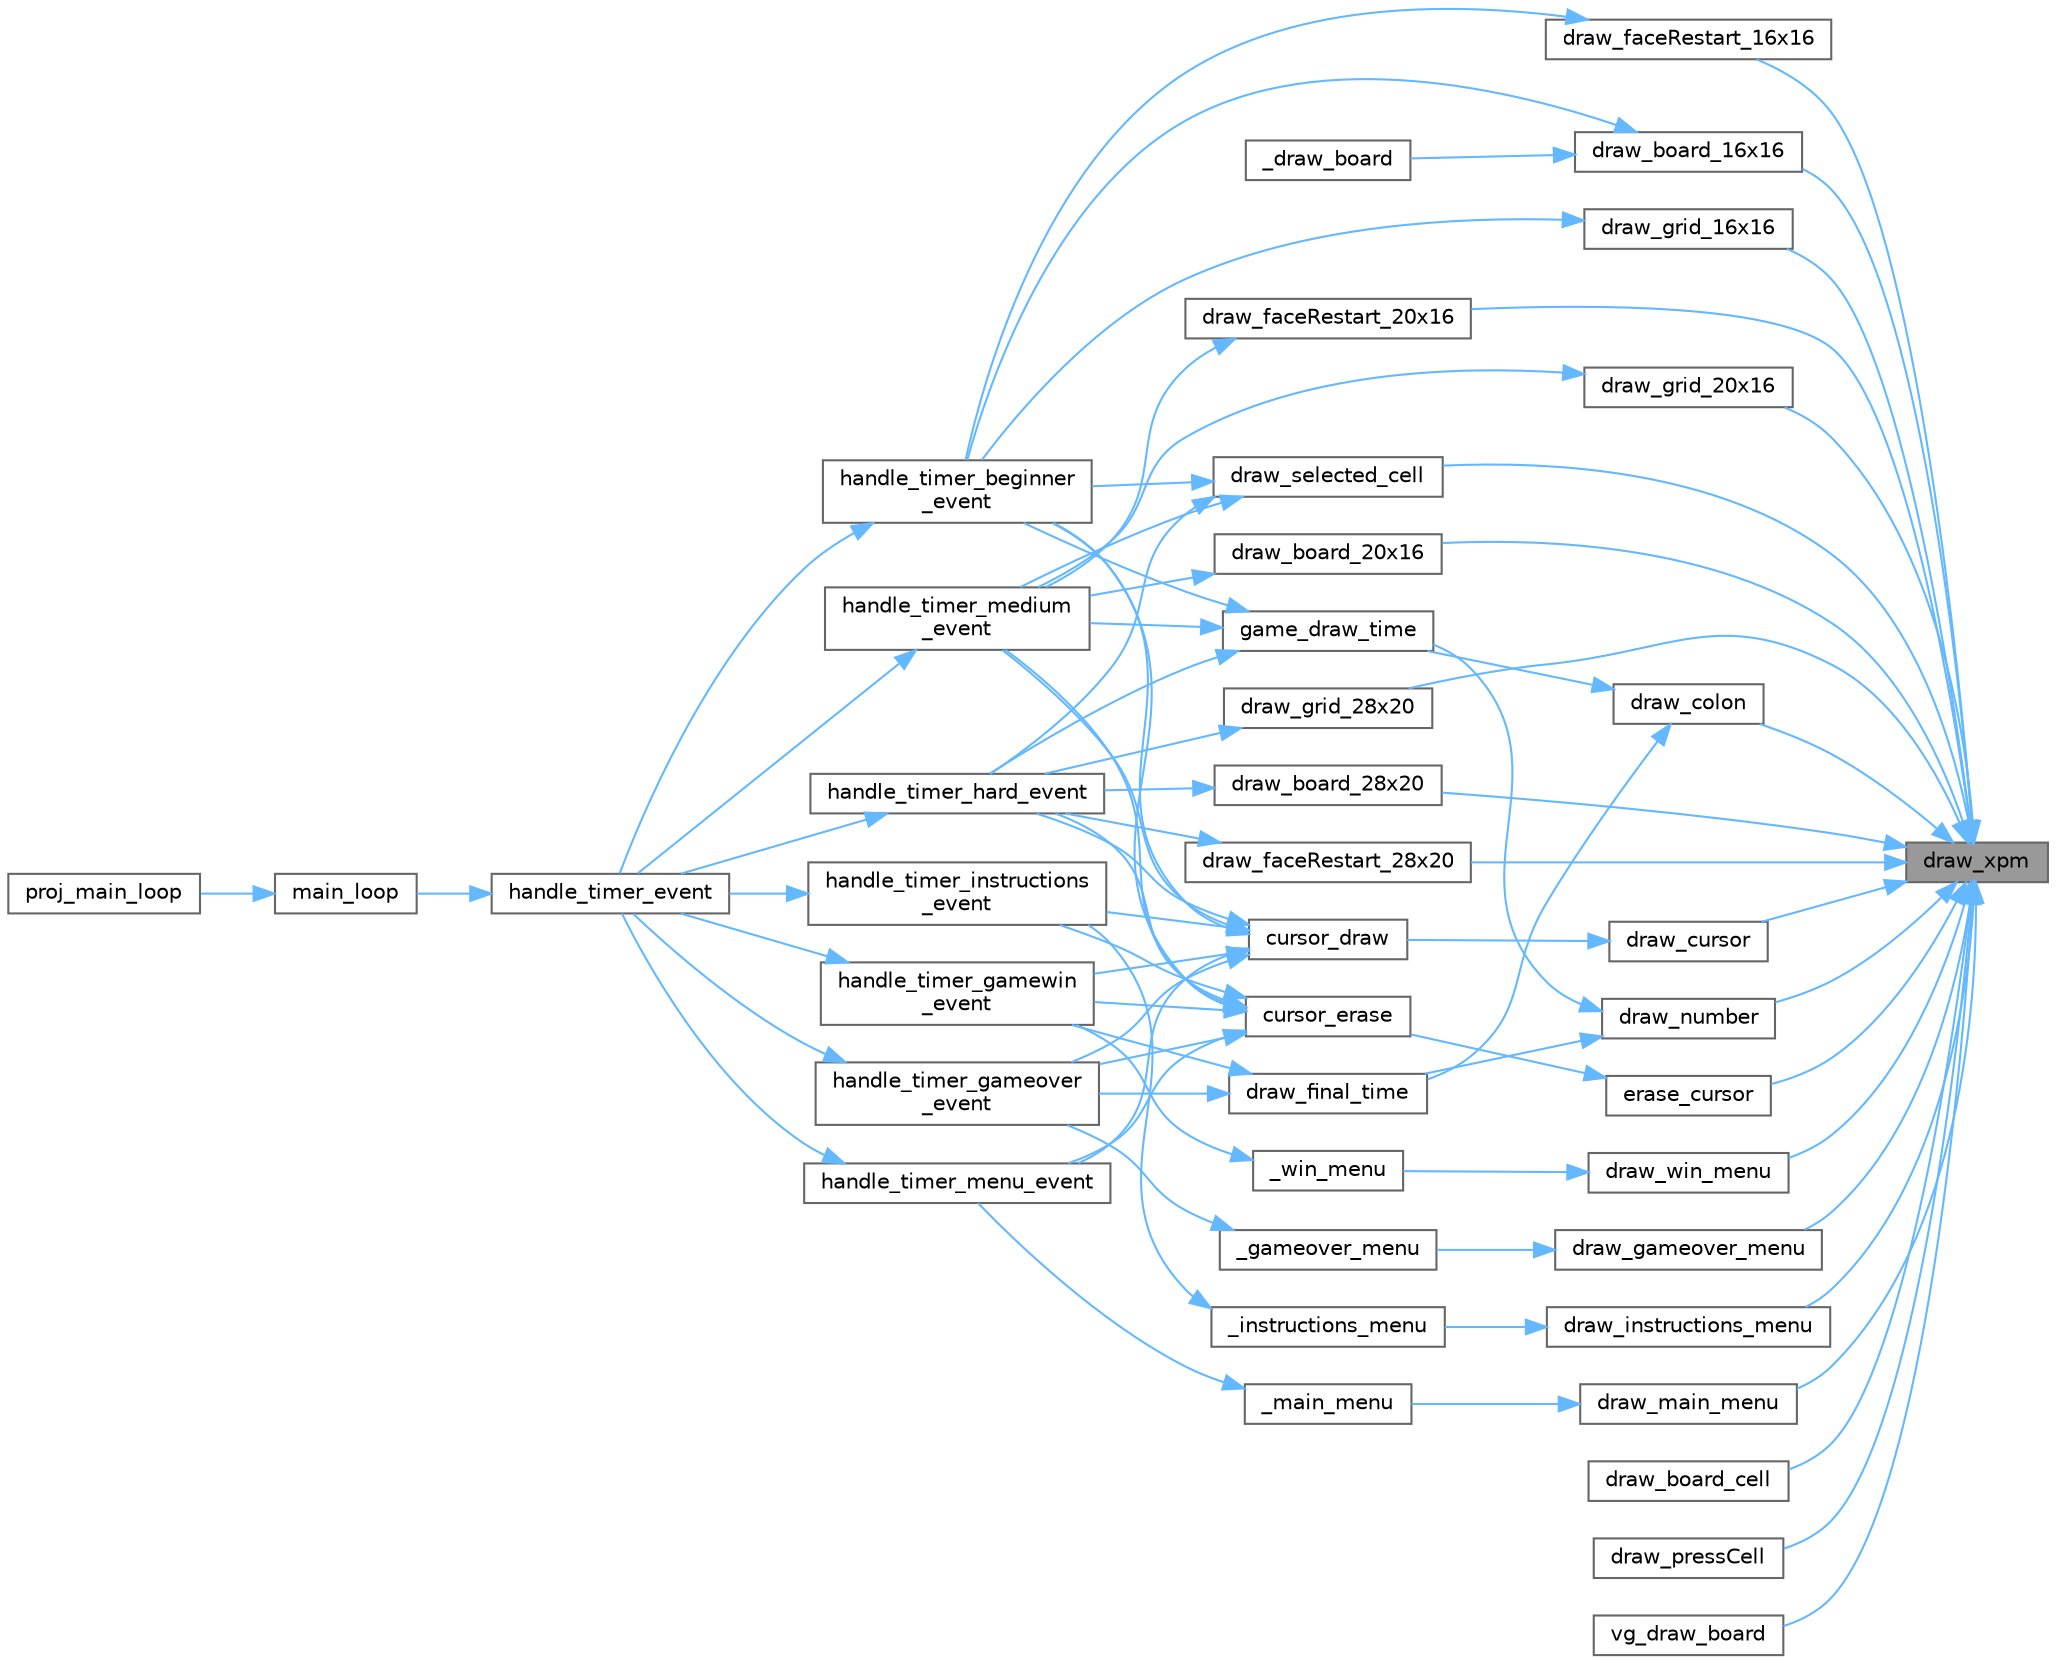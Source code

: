 digraph "draw_xpm"
{
 // LATEX_PDF_SIZE
  bgcolor="transparent";
  edge [fontname=Helvetica,fontsize=10,labelfontname=Helvetica,labelfontsize=10];
  node [fontname=Helvetica,fontsize=10,shape=box,height=0.2,width=0.4];
  rankdir="RL";
  Node1 [label="draw_xpm",height=0.2,width=0.4,color="gray40", fillcolor="grey60", style="filled", fontcolor="black",tooltip="This function prints a xmp image to the display."];
  Node1 -> Node2 [dir="back",color="steelblue1",style="solid"];
  Node2 [label="draw_board_16x16",height=0.2,width=0.4,color="grey40", fillcolor="white", style="filled",URL="$display_8c.html#a9144e9ab98a9800b7382fba53b72471d",tooltip="This function draws the 16x16 game board on the screen."];
  Node2 -> Node3 [dir="back",color="steelblue1",style="solid"];
  Node3 [label="_draw_board",height=0.2,width=0.4,color="grey40", fillcolor="white", style="filled",URL="$game__state_8c.html#a2197621c2978ad9dabc69238471854f7",tooltip="This function calls the specific draw function for a 16x16 board to draw the game board on the screen..."];
  Node2 -> Node4 [dir="back",color="steelblue1",style="solid"];
  Node4 [label="handle_timer_beginner\l_event",height=0.2,width=0.4,color="grey40", fillcolor="white", style="filled",URL="$timer__event__handler_8c.html#a8106261cef7f0c9feb4ebd2379fc32e6",tooltip="This function updates the game state and performs necessary actions based on the timer event during b..."];
  Node4 -> Node5 [dir="back",color="steelblue1",style="solid"];
  Node5 [label="handle_timer_event",height=0.2,width=0.4,color="grey40", fillcolor="white", style="filled",URL="$timer__event__handler_8c.html#af11116ed560ac78b44861167288f492c",tooltip="This function handles timer events."];
  Node5 -> Node6 [dir="back",color="steelblue1",style="solid"];
  Node6 [label="main_loop",height=0.2,width=0.4,color="grey40", fillcolor="white", style="filled",URL="$int__manager_8c.html#a24285aea4a27f96c321b2628788e9a57",tooltip="Main loop of the system. This function enters the main loop of the system and continuously waits for ..."];
  Node6 -> Node7 [dir="back",color="steelblue1",style="solid"];
  Node7 [label="proj_main_loop",height=0.2,width=0.4,color="grey40", fillcolor="white", style="filled",URL="$main_8c.html#a2a16f651eccbd248e1ad3b3b924b143b",tooltip=" "];
  Node1 -> Node8 [dir="back",color="steelblue1",style="solid"];
  Node8 [label="draw_board_20x16",height=0.2,width=0.4,color="grey40", fillcolor="white", style="filled",URL="$display_8c.html#a631f72b13e6bb830b3ce77d742c10359",tooltip="This function draws the 20x16 game board on the screen."];
  Node8 -> Node9 [dir="back",color="steelblue1",style="solid"];
  Node9 [label="handle_timer_medium\l_event",height=0.2,width=0.4,color="grey40", fillcolor="white", style="filled",URL="$timer__event__handler_8c.html#abb32705f822ab136d26b5ad9fd97885a",tooltip="This function updates the game state and performs necessary actions based on the timer event during m..."];
  Node9 -> Node5 [dir="back",color="steelblue1",style="solid"];
  Node1 -> Node10 [dir="back",color="steelblue1",style="solid"];
  Node10 [label="draw_board_28x20",height=0.2,width=0.4,color="grey40", fillcolor="white", style="filled",URL="$display_8c.html#a174d6af7b755d657e5f8c6d9f3e49a91",tooltip="This function draws the 28x20 game board on the screen."];
  Node10 -> Node11 [dir="back",color="steelblue1",style="solid"];
  Node11 [label="handle_timer_hard_event",height=0.2,width=0.4,color="grey40", fillcolor="white", style="filled",URL="$timer__event__handler_8c.html#a32fd80487b166dcfae4866b4b5d53676",tooltip="This function updates the game state and performs necessary actions based on the timer event during h..."];
  Node11 -> Node5 [dir="back",color="steelblue1",style="solid"];
  Node1 -> Node12 [dir="back",color="steelblue1",style="solid"];
  Node12 [label="draw_board_cell",height=0.2,width=0.4,color="grey40", fillcolor="white", style="filled",URL="$video_8c.html#a7fb16bf2f02996a1a195a16c9c7bdd8a",tooltip="This function draws an individual cell of the game board on the screen using the provided XPM image."];
  Node1 -> Node13 [dir="back",color="steelblue1",style="solid"];
  Node13 [label="draw_colon",height=0.2,width=0.4,color="grey40", fillcolor="white", style="filled",URL="$display_8c.html#a179e5407907bfb96d92248cd0d0f9be7",tooltip="This function draws a colon symbol on the screen at the specified position."];
  Node13 -> Node14 [dir="back",color="steelblue1",style="solid"];
  Node14 [label="draw_final_time",height=0.2,width=0.4,color="grey40", fillcolor="white", style="filled",URL="$display_8c.html#a76699761812d390f73ade4e7bdcf448e",tooltip="This function draws the final time on the screen."];
  Node14 -> Node15 [dir="back",color="steelblue1",style="solid"];
  Node15 [label="handle_timer_gameover\l_event",height=0.2,width=0.4,color="grey40", fillcolor="white", style="filled",URL="$timer__event__handler_8c.html#a02ff713b20cb36ebdc14c02b8003a374",tooltip="This function updates the game state and performs necessary actions based on the timer event when the..."];
  Node15 -> Node5 [dir="back",color="steelblue1",style="solid"];
  Node14 -> Node16 [dir="back",color="steelblue1",style="solid"];
  Node16 [label="handle_timer_gamewin\l_event",height=0.2,width=0.4,color="grey40", fillcolor="white", style="filled",URL="$timer__event__handler_8c.html#a955843ddc25192b0d7a2cc24ae0b69f8",tooltip="This function updates the game state and performs necessary actions based on the timer event when the..."];
  Node16 -> Node5 [dir="back",color="steelblue1",style="solid"];
  Node13 -> Node17 [dir="back",color="steelblue1",style="solid"];
  Node17 [label="game_draw_time",height=0.2,width=0.4,color="grey40", fillcolor="white", style="filled",URL="$game__state_8c.html#a23cfb3dd9d42ed95c9e3e527c427ed30",tooltip="This function calculates the elapsed time since the game started and displays it in the format \"mm:ss..."];
  Node17 -> Node4 [dir="back",color="steelblue1",style="solid"];
  Node17 -> Node11 [dir="back",color="steelblue1",style="solid"];
  Node17 -> Node9 [dir="back",color="steelblue1",style="solid"];
  Node1 -> Node18 [dir="back",color="steelblue1",style="solid"];
  Node18 [label="draw_cursor",height=0.2,width=0.4,color="grey40", fillcolor="white", style="filled",URL="$display_8c.html#a58b56a9af02d37c0b66d88674e579da3",tooltip="This function is responsible for drawing the cursor on the screen at the specified coordinates (x,..."];
  Node18 -> Node19 [dir="back",color="steelblue1",style="solid"];
  Node19 [label="cursor_draw",height=0.2,width=0.4,color="grey40", fillcolor="white", style="filled",URL="$game__state_8c.html#a36951ff3bd81205b3d399c2735d38b59",tooltip="This function takes the current position of the cursor and draws it on the screen."];
  Node19 -> Node4 [dir="back",color="steelblue1",style="solid"];
  Node19 -> Node15 [dir="back",color="steelblue1",style="solid"];
  Node19 -> Node16 [dir="back",color="steelblue1",style="solid"];
  Node19 -> Node11 [dir="back",color="steelblue1",style="solid"];
  Node19 -> Node20 [dir="back",color="steelblue1",style="solid"];
  Node20 [label="handle_timer_instructions\l_event",height=0.2,width=0.4,color="grey40", fillcolor="white", style="filled",URL="$timer__event__handler_8c.html#a0413a4439fdbb8afc336478f9fa96482",tooltip="This function handles timer events in the \"INSTRUCTIONS\" state."];
  Node20 -> Node5 [dir="back",color="steelblue1",style="solid"];
  Node19 -> Node9 [dir="back",color="steelblue1",style="solid"];
  Node19 -> Node21 [dir="back",color="steelblue1",style="solid"];
  Node21 [label="handle_timer_menu_event",height=0.2,width=0.4,color="grey40", fillcolor="white", style="filled",URL="$timer__event__handler_8c.html#aa048f34f3e38cdd76ac0a982f9cd8663",tooltip="This function handles timer events in the \"MAIN_MENU\" state."];
  Node21 -> Node5 [dir="back",color="steelblue1",style="solid"];
  Node1 -> Node22 [dir="back",color="steelblue1",style="solid"];
  Node22 [label="draw_faceRestart_16x16",height=0.2,width=0.4,color="grey40", fillcolor="white", style="filled",URL="$display_8c.html#a9ea00b036c65c786e005faf7f5364d4c",tooltip="This function draws the \"face restart\" image on the screen at a specific position in the 16x16 game b..."];
  Node22 -> Node4 [dir="back",color="steelblue1",style="solid"];
  Node1 -> Node23 [dir="back",color="steelblue1",style="solid"];
  Node23 [label="draw_faceRestart_20x16",height=0.2,width=0.4,color="grey40", fillcolor="white", style="filled",URL="$display_8c.html#a8d46a9bea15758a57e2cbd5214f8faff",tooltip="This function draws the \"face restart\" image on the screen at a specific position in the 20x16 game b..."];
  Node23 -> Node9 [dir="back",color="steelblue1",style="solid"];
  Node1 -> Node24 [dir="back",color="steelblue1",style="solid"];
  Node24 [label="draw_faceRestart_28x20",height=0.2,width=0.4,color="grey40", fillcolor="white", style="filled",URL="$display_8c.html#a7eb431064a6d350a8ea1ffbe3d0a9a50",tooltip="This function draws the \"face restart\" image on the screen at a specific position in the 28x20 game b..."];
  Node24 -> Node11 [dir="back",color="steelblue1",style="solid"];
  Node1 -> Node25 [dir="back",color="steelblue1",style="solid"];
  Node25 [label="draw_gameover_menu",height=0.2,width=0.4,color="grey40", fillcolor="white", style="filled",URL="$display_8c.html#ab2df83aff4dc3a6418146d961f26b54b",tooltip="This function displays the \"gameover menu\" image on the screen."];
  Node25 -> Node26 [dir="back",color="steelblue1",style="solid"];
  Node26 [label="_gameover_menu",height=0.2,width=0.4,color="grey40", fillcolor="white", style="filled",URL="$game__state_8c.html#a2b06b2805c7c002bf943188a9f3e0889",tooltip="This function draws the game over menu on the screen."];
  Node26 -> Node15 [dir="back",color="steelblue1",style="solid"];
  Node1 -> Node27 [dir="back",color="steelblue1",style="solid"];
  Node27 [label="draw_grid_16x16",height=0.2,width=0.4,color="grey40", fillcolor="white", style="filled",URL="$display_8c.html#a4a12832bc13f38307477e0452d4d857c",tooltip="This function iterates over the board array and uses the 'draw_xpm' function to draw the appropriate ..."];
  Node27 -> Node4 [dir="back",color="steelblue1",style="solid"];
  Node1 -> Node28 [dir="back",color="steelblue1",style="solid"];
  Node28 [label="draw_grid_20x16",height=0.2,width=0.4,color="grey40", fillcolor="white", style="filled",URL="$display_8c.html#abc6134f616115cd982e85d71cf64ad32",tooltip="This function iterates over the board array and uses the 'draw_xpm' function to draw the appropriate ..."];
  Node28 -> Node9 [dir="back",color="steelblue1",style="solid"];
  Node1 -> Node29 [dir="back",color="steelblue1",style="solid"];
  Node29 [label="draw_grid_28x20",height=0.2,width=0.4,color="grey40", fillcolor="white", style="filled",URL="$display_8c.html#a5c17e0316425b8f6f1052ab0dcb7f682",tooltip="This function iterates over the board array and uses the 'draw_xpm' function to draw the appropriate ..."];
  Node29 -> Node11 [dir="back",color="steelblue1",style="solid"];
  Node1 -> Node30 [dir="back",color="steelblue1",style="solid"];
  Node30 [label="draw_instructions_menu",height=0.2,width=0.4,color="grey40", fillcolor="white", style="filled",URL="$display_8c.html#ad591a81c7dd7fe49e0732eee1c55c725",tooltip="This function displays the \"instructions menu\" image on the screen."];
  Node30 -> Node31 [dir="back",color="steelblue1",style="solid"];
  Node31 [label="_instructions_menu",height=0.2,width=0.4,color="grey40", fillcolor="white", style="filled",URL="$game__state_8c.html#a6196304024954107645a1db9755caa0e",tooltip="This function calls the specific draw function to draw the instruction menu."];
  Node31 -> Node20 [dir="back",color="steelblue1",style="solid"];
  Node1 -> Node32 [dir="back",color="steelblue1",style="solid"];
  Node32 [label="draw_main_menu",height=0.2,width=0.4,color="grey40", fillcolor="white", style="filled",URL="$display_8c.html#a83361e027b6f0dd917305f1f82dedda3",tooltip="This function is responsible for drawing the main menu on the screen."];
  Node32 -> Node33 [dir="back",color="steelblue1",style="solid"];
  Node33 [label="_main_menu",height=0.2,width=0.4,color="grey40", fillcolor="white", style="filled",URL="$game__state_8c.html#a5a77ee52a28fda90e08f909a1eefcd53",tooltip="This function calls the specific draw function to draw the main menu."];
  Node33 -> Node21 [dir="back",color="steelblue1",style="solid"];
  Node1 -> Node34 [dir="back",color="steelblue1",style="solid"];
  Node34 [label="draw_number",height=0.2,width=0.4,color="grey40", fillcolor="white", style="filled",URL="$display_8c.html#a97df0f6e4184d84c9e3871042b94bc3a",tooltip="This function selects the appropriate XPM image based on the provided number and uses the draw_xpm fu..."];
  Node34 -> Node14 [dir="back",color="steelblue1",style="solid"];
  Node34 -> Node17 [dir="back",color="steelblue1",style="solid"];
  Node1 -> Node35 [dir="back",color="steelblue1",style="solid"];
  Node35 [label="draw_pressCell",height=0.2,width=0.4,color="grey40", fillcolor="white", style="filled",URL="$display_8c.html#a2495bd3d32098323c9fa5e9699a1b05d",tooltip="This function draws the \"pressed cell\" image on the screen at the specified position."];
  Node1 -> Node36 [dir="back",color="steelblue1",style="solid"];
  Node36 [label="draw_selected_cell",height=0.2,width=0.4,color="grey40", fillcolor="white", style="filled",URL="$display_8c.html#ab7c39a04e19382ac09a860e6b6512105",tooltip="This function is used to visually represent a selected cell on the screen."];
  Node36 -> Node4 [dir="back",color="steelblue1",style="solid"];
  Node36 -> Node11 [dir="back",color="steelblue1",style="solid"];
  Node36 -> Node9 [dir="back",color="steelblue1",style="solid"];
  Node1 -> Node37 [dir="back",color="steelblue1",style="solid"];
  Node37 [label="draw_win_menu",height=0.2,width=0.4,color="grey40", fillcolor="white", style="filled",URL="$display_8c.html#a947be19a1ddc3c2bdcddce8fe4c1b7de",tooltip="This function displays the \"win menu\" image on the screen."];
  Node37 -> Node38 [dir="back",color="steelblue1",style="solid"];
  Node38 [label="_win_menu",height=0.2,width=0.4,color="grey40", fillcolor="white", style="filled",URL="$game__state_8c.html#a424898e501816d36dbc33937ca44696a",tooltip="This function calls the specific draw function to draw the win menu."];
  Node38 -> Node16 [dir="back",color="steelblue1",style="solid"];
  Node1 -> Node39 [dir="back",color="steelblue1",style="solid"];
  Node39 [label="erase_cursor",height=0.2,width=0.4,color="grey40", fillcolor="white", style="filled",URL="$display_8c.html#aa1156b1e9f5177ad9f3215f1f7a19280",tooltip="This function is responsible for erasing the cursor from the screen at the specified coordinates (x,..."];
  Node39 -> Node40 [dir="back",color="steelblue1",style="solid"];
  Node40 [label="cursor_erase",height=0.2,width=0.4,color="grey40", fillcolor="white", style="filled",URL="$game__state_8c.html#a3b714459f8030f49c71cfe0bab357a4e",tooltip="This function calls the specific erase function to remove the cursor."];
  Node40 -> Node4 [dir="back",color="steelblue1",style="solid"];
  Node40 -> Node15 [dir="back",color="steelblue1",style="solid"];
  Node40 -> Node16 [dir="back",color="steelblue1",style="solid"];
  Node40 -> Node11 [dir="back",color="steelblue1",style="solid"];
  Node40 -> Node20 [dir="back",color="steelblue1",style="solid"];
  Node40 -> Node9 [dir="back",color="steelblue1",style="solid"];
  Node40 -> Node21 [dir="back",color="steelblue1",style="solid"];
  Node1 -> Node41 [dir="back",color="steelblue1",style="solid"];
  Node41 [label="vg_draw_board",height=0.2,width=0.4,color="grey40", fillcolor="white", style="filled",URL="$video_8c.html#a8f71a08c1257e1a10e831be12b216053",tooltip="This function draws the game board on the screen using the provided XPM image."];
}
